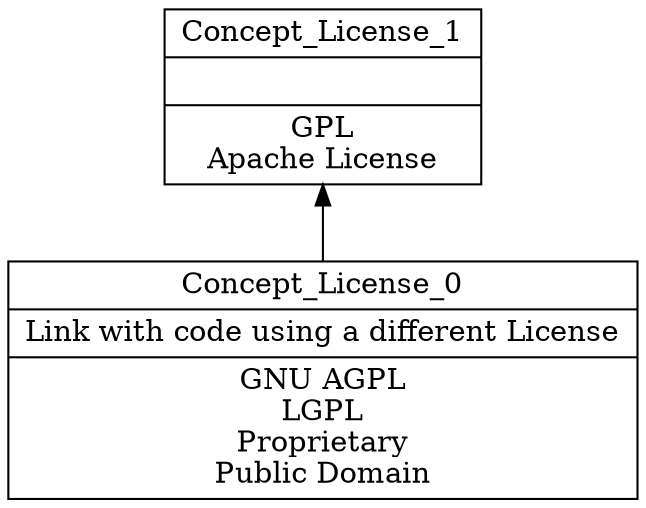 digraph G { 
	rankdir=BT;
1 [shape=record,label="{Concept_License_1||GPL\nApache License\n}"];
2 [shape=record,label="{Concept_License_0|Link with code using a different License\n|GNU AGPL\nLGPL\nProprietary\nPublic Domain\n}"];
	2 -> 1
}